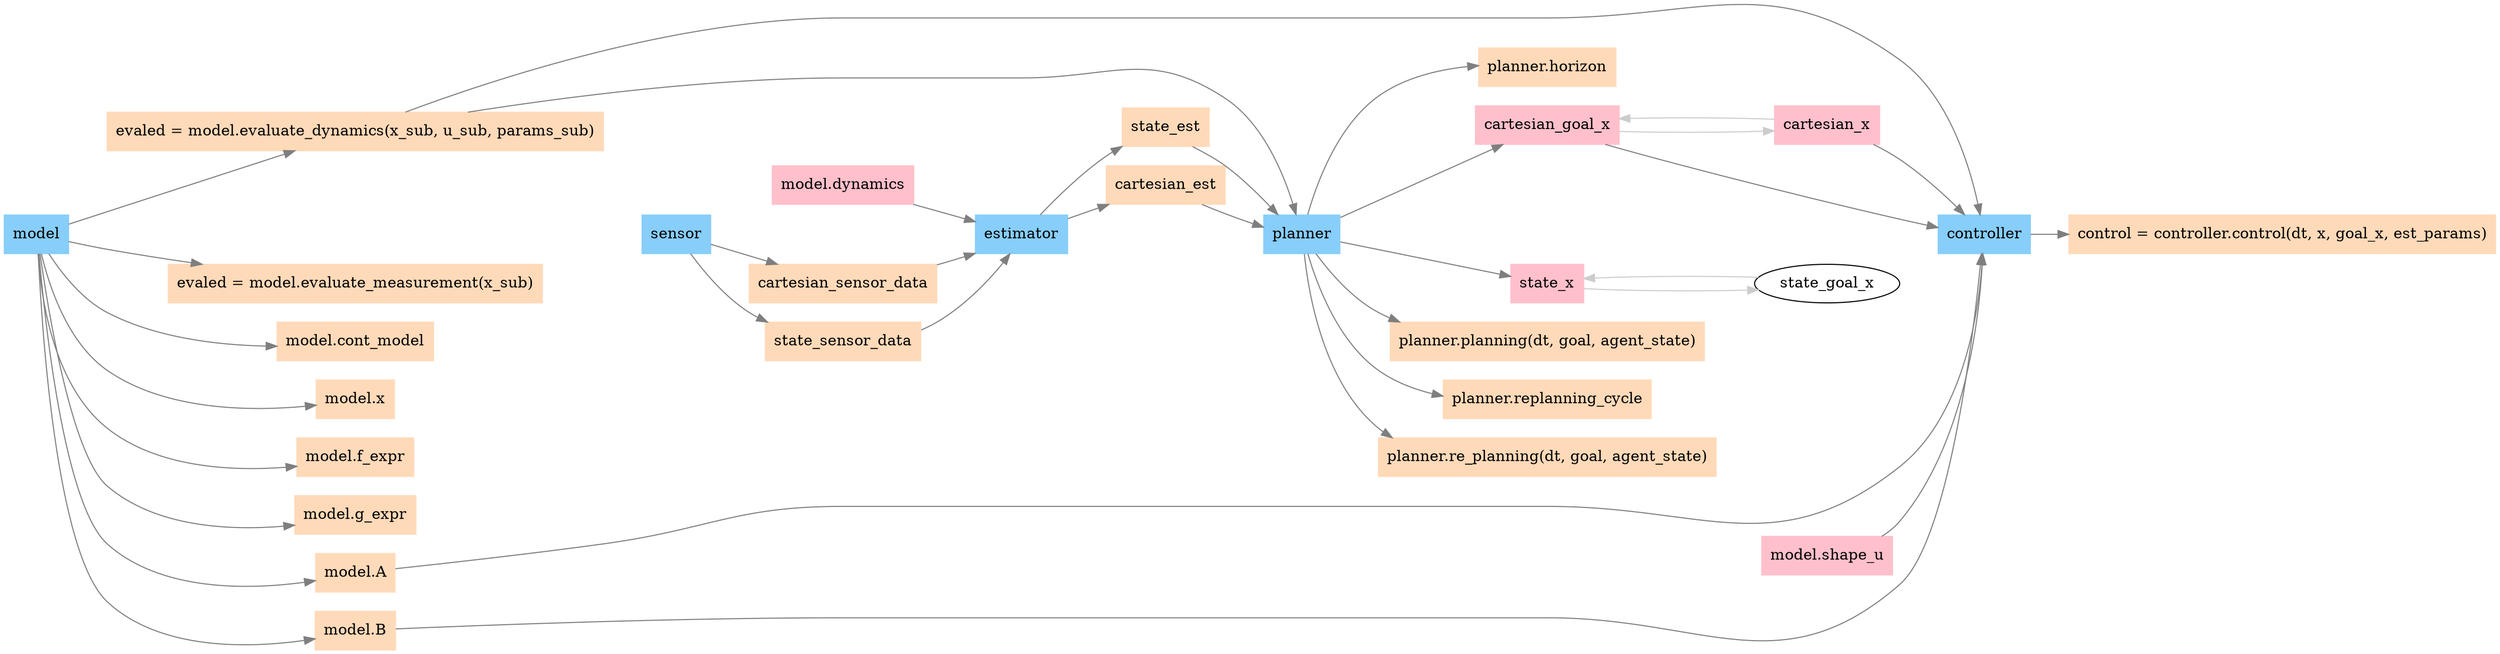 digraph G {
	compound=true rankdir=LR
	estimator [color=lightskyblue fillcolor=lightskyblue shape=box style=filled]
	sensor [color=lightskyblue fillcolor=lightskyblue shape=box style=filled]
	controller [color=lightskyblue fillcolor=lightskyblue shape=box style=filled]
	planner [color=lightskyblue fillcolor=lightskyblue shape=box style=filled]
	model [color=lightskyblue fillcolor=lightskyblue shape=box style=filled]
	"evaled = model.evaluate_dynamics(x_sub, u_sub, params_sub)" [color=peachpuff fillcolor=peachpuff shape=box style=filled]
	"evaled = model.evaluate_measurement(x_sub)" [color=peachpuff fillcolor=peachpuff shape=box style=filled]
	state_est [color=peachpuff fillcolor=peachpuff shape=box style=filled]
	"planner.planning(dt, goal, agent_state)" [color=peachpuff fillcolor=peachpuff shape=box style=filled]
	"model.cont_model" [color=peachpuff fillcolor=peachpuff shape=box style=filled]
	"planner.replanning_cycle" [color=peachpuff fillcolor=peachpuff shape=box style=filled]
	"model.A" [color=peachpuff fillcolor=peachpuff shape=box style=filled]
	"model.B" [color=peachpuff fillcolor=peachpuff shape=box style=filled]
	"model.x" [color=peachpuff fillcolor=peachpuff shape=box style=filled]
	state_x [color=peachpuff fillcolor=peachpuff shape=box style=filled]
	"model.f_expr" [color=peachpuff fillcolor=peachpuff shape=box style=filled]
	"model.dynamics" [color=peachpuff fillcolor=peachpuff shape=box style=filled]
	cartesian_est [color=peachpuff fillcolor=peachpuff shape=box style=filled]
	cartesian_sensor_data [color=peachpuff fillcolor=peachpuff shape=box style=filled]
	"planner.re_planning(dt, goal, agent_state)" [color=peachpuff fillcolor=peachpuff shape=box style=filled]
	"planner.horizon" [color=peachpuff fillcolor=peachpuff shape=box style=filled]
	cartesian_goal_x [color=peachpuff fillcolor=peachpuff shape=box style=filled]
	cartesian_x [color=peachpuff fillcolor=peachpuff shape=box style=filled]
	"control = controller.control(dt, x, goal_x, est_params)" [color=peachpuff fillcolor=peachpuff shape=box style=filled]
	"model.shape_u" [color=peachpuff fillcolor=peachpuff shape=box style=filled]
	"model.g_expr" [color=peachpuff fillcolor=peachpuff shape=box style=filled]
	state_sensor_data [color=peachpuff fillcolor=peachpuff shape=box style=filled]
	"model.dynamics" [color=pink fillcolor=pink shape=box style=filled]
	cartesian_x [color=pink fillcolor=pink shape=box style=filled]
	"model.shape_u" [color=pink fillcolor=pink shape=box style=filled]
	cartesian_goal_x [color=pink fillcolor=pink shape=box style=filled]
	state_x [color=pink fillcolor=pink shape=box style=filled]
	cartesian_x -> controller [color=gray50]
	cartesian_goal_x -> controller [color=gray50]
	"model.shape_u" -> controller [color=gray50]
	"model.A" -> controller [color=gray50]
	"model.B" -> controller [color=gray50]
	"evaled = model.evaluate_dynamics(x_sub, u_sub, params_sub)" -> controller [color=gray50]
	"evaled = model.evaluate_dynamics(x_sub, u_sub, params_sub)" -> planner [color=gray50]
	controller -> "control = controller.control(dt, x, goal_x, est_params)" [color=gray50]
	model -> "model.x" [color=gray50]
	model -> "model.A" [color=gray50]
	model -> "model.B" [color=gray50]
	model -> "model.f_expr" [color=gray50]
	model -> "model.g_expr" [color=gray50]
	model -> "model.cont_model" [color=gray50]
	model -> "evaled = model.evaluate_dynamics(x_sub, u_sub, params_sub)" [color=gray50]
	model -> "evaled = model.evaluate_measurement(x_sub)" [color=gray50]
	state_sensor_data -> estimator [color=gray50]
	cartesian_sensor_data -> estimator [color=gray50]
	"model.dynamics" -> estimator [color=gray50]
	estimator -> cartesian_est [color=gray50]
	estimator -> state_est [color=gray50]
	sensor -> state_sensor_data [color=gray50]
	sensor -> cartesian_sensor_data [color=gray50]
	cartesian_est -> planner [color=gray50]
	state_est -> planner [color=gray50]
	planner -> state_x [color=gray50]
	planner -> cartesian_goal_x [color=gray50]
	planner -> "planner.horizon" [color=gray50]
	planner -> "planner.replanning_cycle" [color=gray50]
	planner -> "planner.planning(dt, goal, agent_state)" [color=gray50]
	planner -> "planner.re_planning(dt, goal, agent_state)" [color=gray50]
	cartesian_x -> cartesian_goal_x [color=gray80 weight=100]
	cartesian_goal_x -> cartesian_x [color=gray80 weight=100]
	state_x -> state_goal_x [color=gray80 weight=100]
	state_goal_x -> state_x [color=gray80 weight=100]
	model -> sensor [style=invis weight=1000]
	sensor -> estimator [style=invis weight=1000]
	estimator -> planner [style=invis weight=1000]
	planner -> controller [style=invis weight=1000]
	"model.x" -> sensor [style=invis]
	"model.A" -> sensor [style=invis]
	"model.B" -> sensor [style=invis]
	"model.f_expr" -> sensor [style=invis]
	"model.g_expr" -> sensor [style=invis]
	"model.cont_model" -> sensor [style=invis]
	"evaled = model.evaluate_dynamics(x_sub, u_sub, params_sub)" -> sensor [style=invis]
	"evaled = model.evaluate_measurement(x_sub)" -> sensor [style=invis]
	state_sensor_data -> estimator [style=invis]
	cartesian_sensor_data -> estimator [style=invis]
	cartesian_est -> planner [style=invis]
	state_est -> planner [style=invis]
	state_x -> controller [style=invis]
	cartesian_goal_x -> controller [style=invis]
	"planner.horizon" -> controller [style=invis]
	"planner.replanning_cycle" -> controller [style=invis]
	"planner.planning(dt, goal, agent_state)" -> controller [style=invis]
	"planner.re_planning(dt, goal, agent_state)" -> controller [style=invis]
	{
		rank=same
		"model.x"
		"model.A"
		"model.B"
		"model.f_expr"
		"model.g_expr"
		"model.cont_model"
		"evaled = model.evaluate_dynamics(x_sub, u_sub, params_sub)"
		"evaled = model.evaluate_measurement(x_sub)"
	}
	{
		rank=same
		state_sensor_data
		cartesian_sensor_data
	}
	{
		rank=same
		cartesian_est
		state_est
	}
	{
		rank=same
		state_x
		cartesian_goal_x
		"planner.horizon"
		"planner.replanning_cycle"
		"planner.planning(dt, goal, agent_state)"
		"planner.re_planning(dt, goal, agent_state)"
	}
	{
		rank=same
		"control = controller.control(dt, x, goal_x, est_params)"
	}
}
